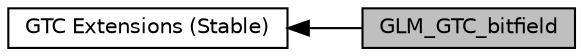 digraph "GLM_GTC_bitfield"
{
  edge [fontname="Helvetica",fontsize="10",labelfontname="Helvetica",labelfontsize="10"];
  node [fontname="Helvetica",fontsize="10",shape=box];
  rankdir=LR;
  Node2 [label="GTC Extensions (Stable)",height=0.2,width=0.4,color="black", fillcolor="white", style="filled",URL="$group__gtc.html",tooltip="Functions and types that the GLSL specification doesn't define, but useful to have for a C++ program."];
  Node1 [label="GLM_GTC_bitfield",height=0.2,width=0.4,color="black", fillcolor="grey75", style="filled", fontcolor="black",tooltip="Allow to perform bit operations on integer values."];
  Node2->Node1 [shape=plaintext, dir="back", style="solid"];
}
